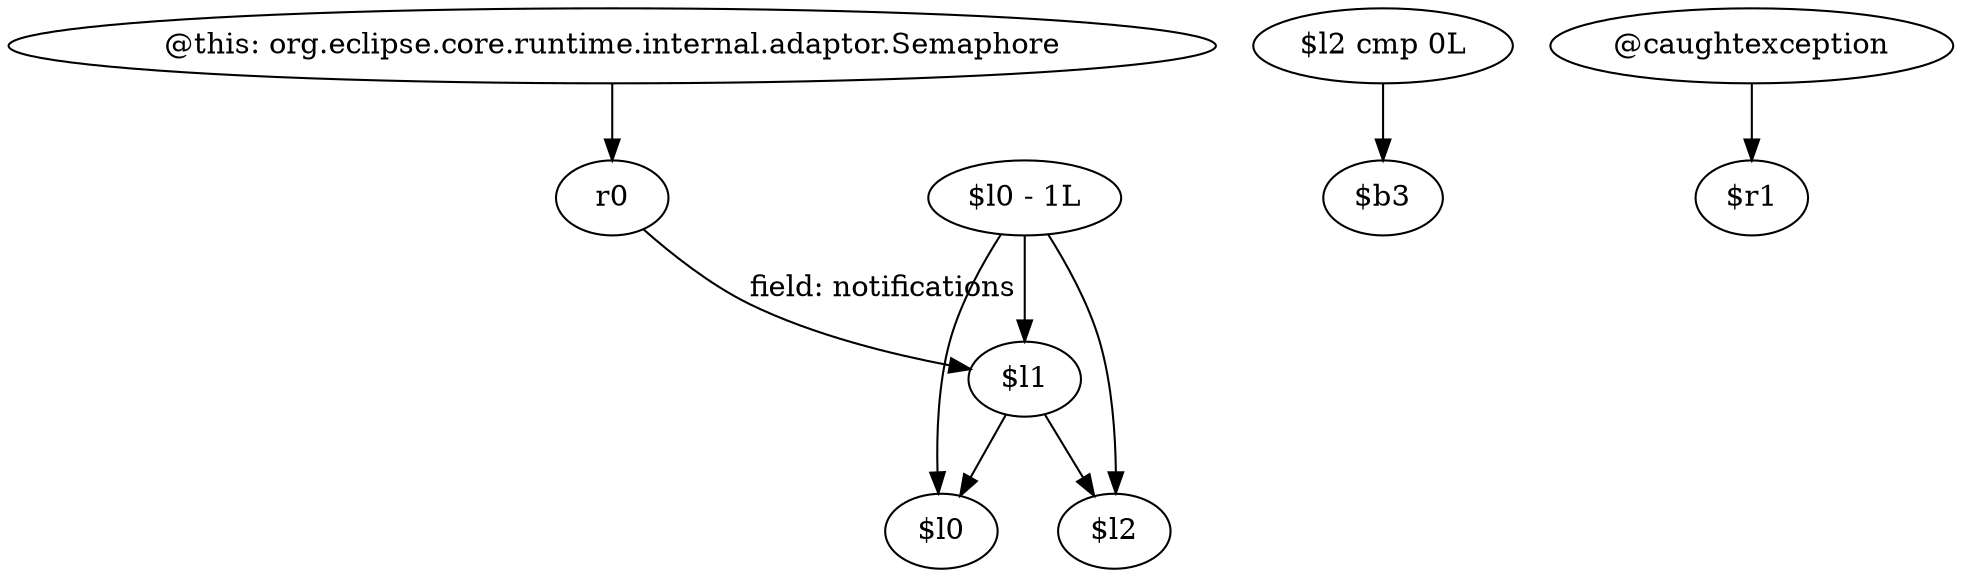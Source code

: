 digraph g {
0[label="$l1"]
1[label="$l0"]
0->1[label=""]
2[label="@this: org.eclipse.core.runtime.internal.adaptor.Semaphore"]
3[label="r0"]
2->3[label=""]
3->0[label="field: notifications"]
4[label="$l2"]
0->4[label=""]
5[label="$l0 - 1L"]
5->0[label=""]
5->1[label=""]
6[label="$l2 cmp 0L"]
7[label="$b3"]
6->7[label=""]
8[label="@caughtexception"]
9[label="$r1"]
8->9[label=""]
5->4[label=""]
}